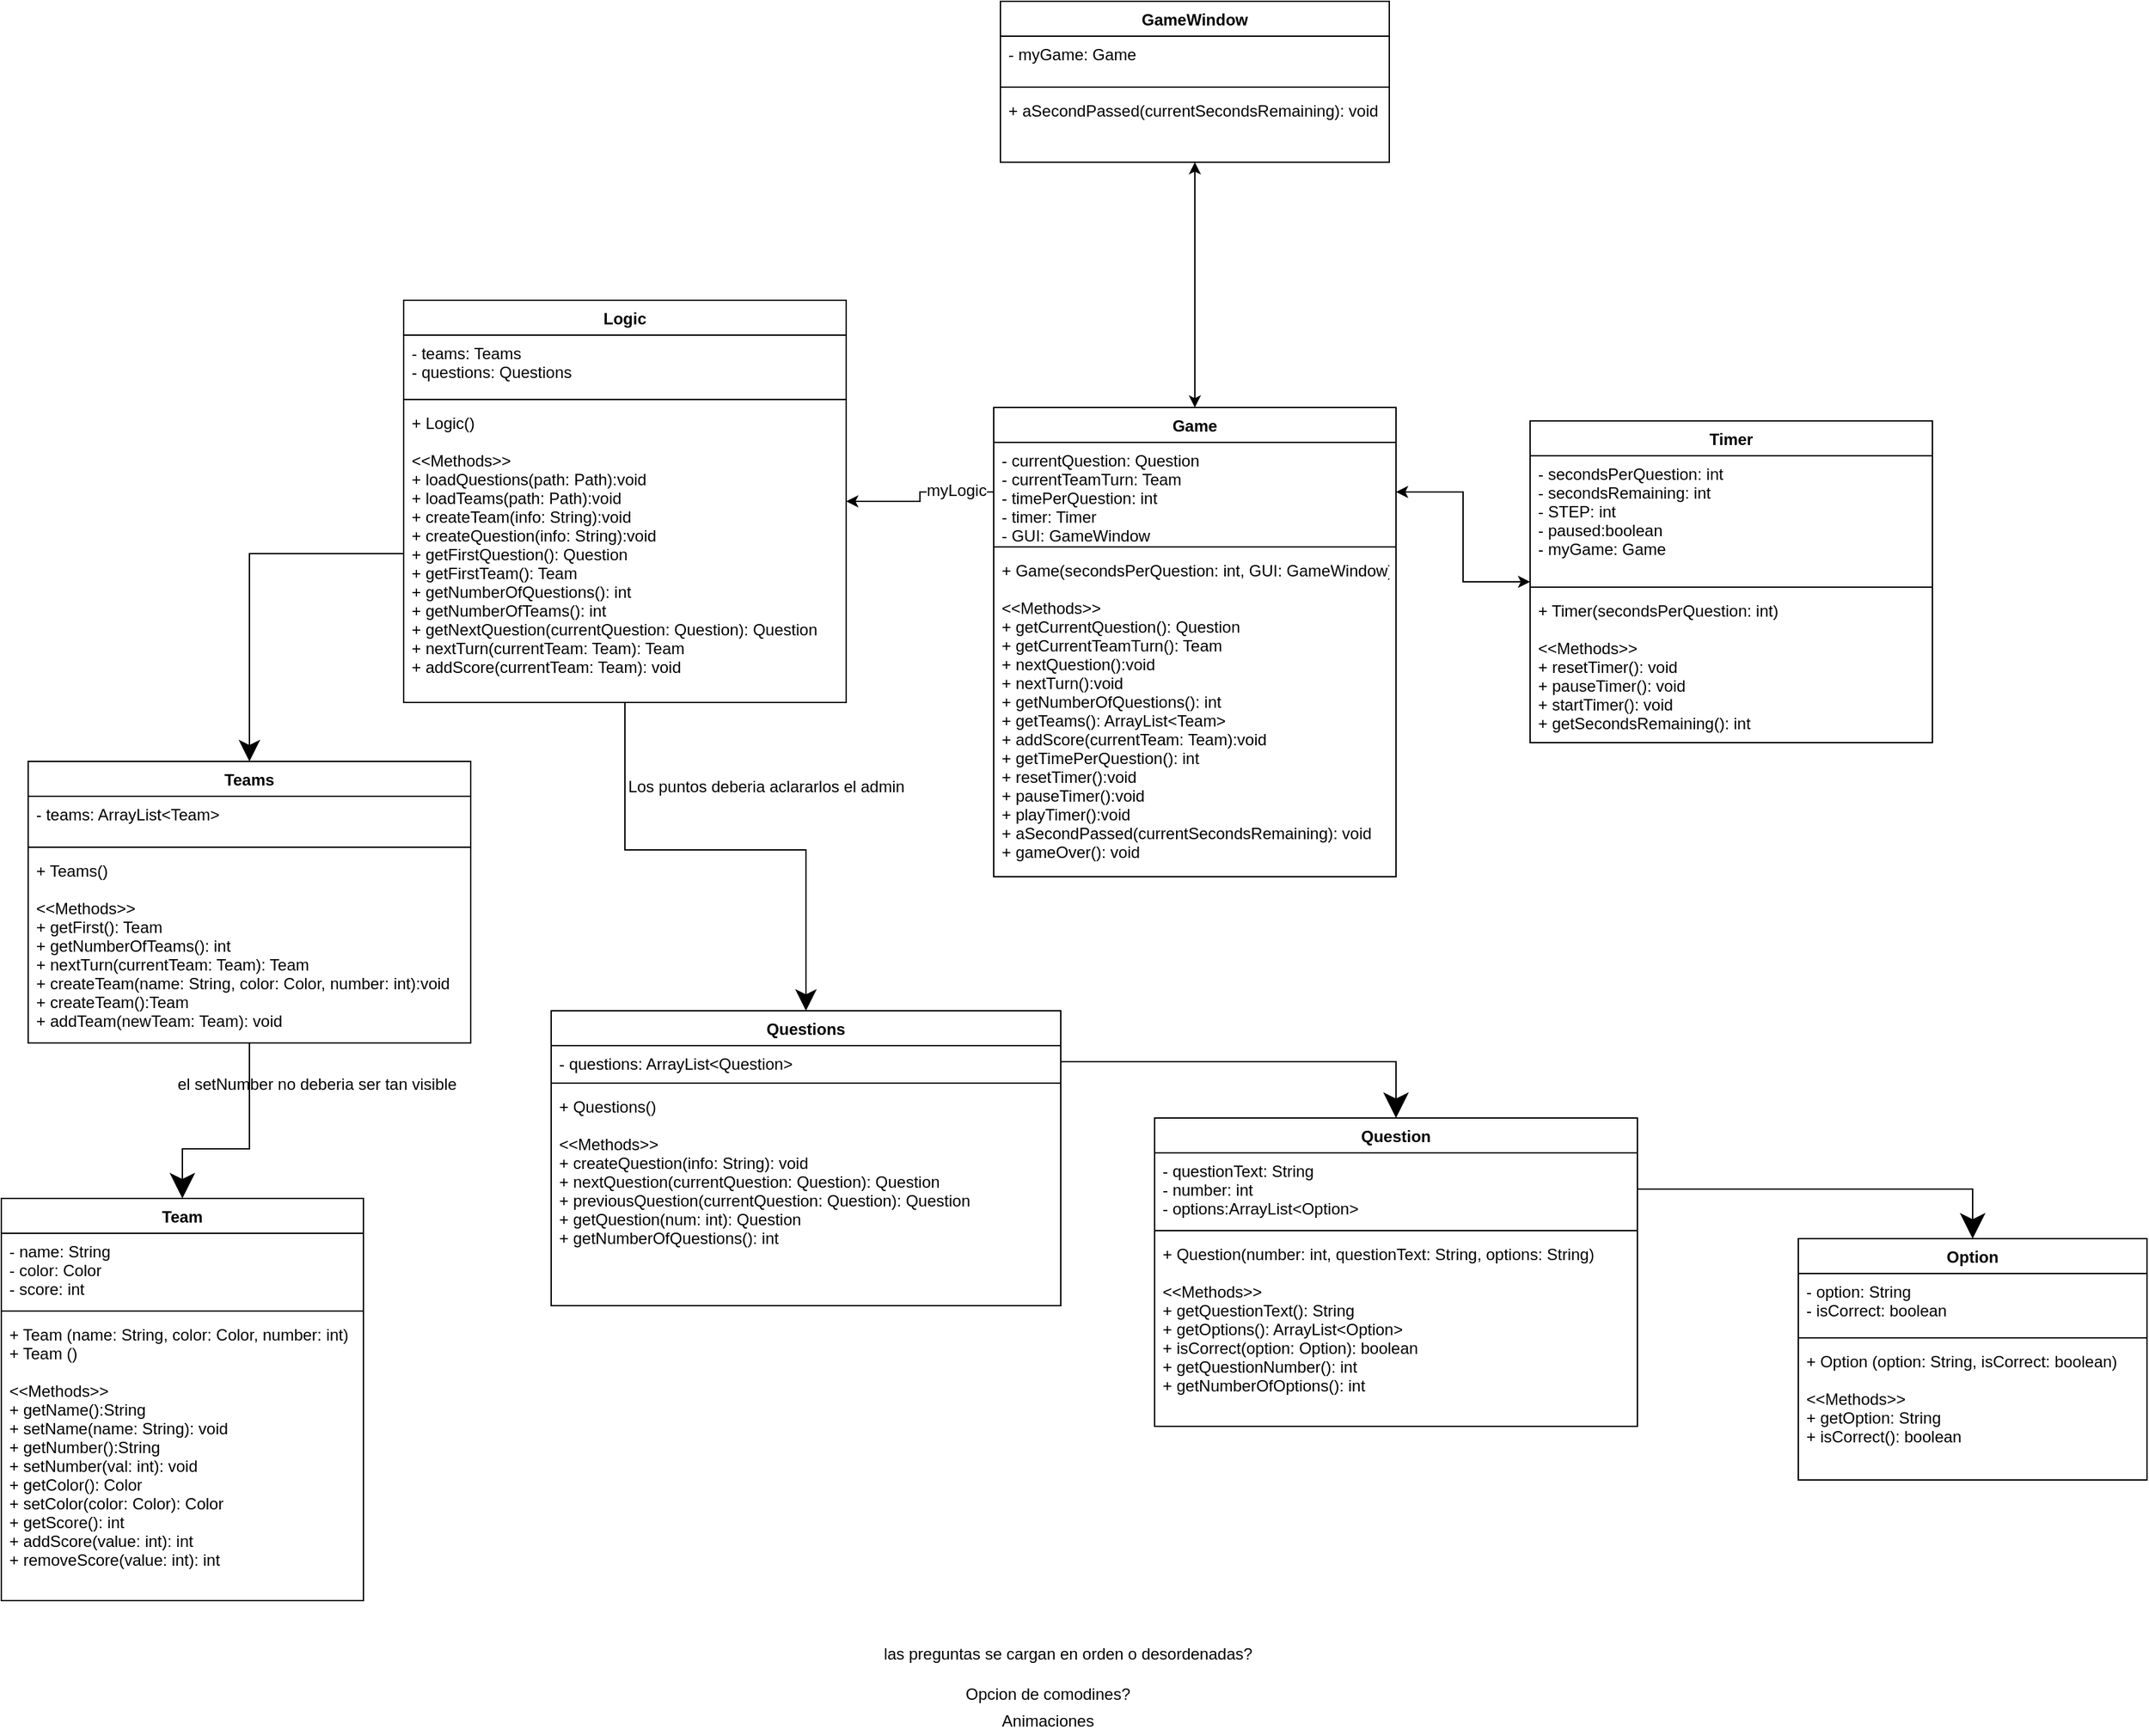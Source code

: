 <mxfile version="24.7.17">
  <diagram id="FwtAqstlGJLzPDIk4_ct" name="Página-1">
    <mxGraphModel dx="880" dy="1359" grid="1" gridSize="10" guides="1" tooltips="1" connect="1" arrows="1" fold="1" page="1" pageScale="1" pageWidth="1169" pageHeight="827" math="0" shadow="0">
      <root>
        <mxCell id="0" />
        <mxCell id="1" parent="0" />
        <mxCell id="lDsTDzQoy8ywnMKQ3LJ9-1" value="Team" style="swimlane;fontStyle=1;align=center;verticalAlign=top;childLayout=stackLayout;horizontal=1;startSize=26;horizontalStack=0;resizeParent=1;resizeParentMax=0;resizeLast=0;collapsible=1;marginBottom=0;" parent="1" vertex="1">
          <mxGeometry x="60" y="240" width="270" height="300" as="geometry" />
        </mxCell>
        <mxCell id="lDsTDzQoy8ywnMKQ3LJ9-2" value="- name: String&#xa;- color: Color&#xa;- score: int&#xa;" style="text;strokeColor=none;fillColor=none;align=left;verticalAlign=top;spacingLeft=4;spacingRight=4;overflow=hidden;rotatable=0;points=[[0,0.5],[1,0.5]];portConstraint=eastwest;" parent="lDsTDzQoy8ywnMKQ3LJ9-1" vertex="1">
          <mxGeometry y="26" width="270" height="54" as="geometry" />
        </mxCell>
        <mxCell id="lDsTDzQoy8ywnMKQ3LJ9-3" value="" style="line;strokeWidth=1;fillColor=none;align=left;verticalAlign=middle;spacingTop=-1;spacingLeft=3;spacingRight=3;rotatable=0;labelPosition=right;points=[];portConstraint=eastwest;" parent="lDsTDzQoy8ywnMKQ3LJ9-1" vertex="1">
          <mxGeometry y="80" width="270" height="8" as="geometry" />
        </mxCell>
        <mxCell id="lDsTDzQoy8ywnMKQ3LJ9-4" value="+ Team (name: String, color: Color, number: int)&#xa;+ Team ()&#xa;&#xa;&lt;&lt;Methods&gt;&gt;&#xa;+ getName():String&#xa;+ setName(name: String): void&#xa;+ getNumber():String&#xa;+ setNumber(val: int): void&#xa;+ getColor(): Color&#xa;+ setColor(color: Color): Color&#xa;+ getScore(): int&#xa;+ addScore(value: int): int&#xa;+ removeScore(value: int): int" style="text;strokeColor=none;fillColor=none;align=left;verticalAlign=top;spacingLeft=4;spacingRight=4;overflow=hidden;rotatable=0;points=[[0,0.5],[1,0.5]];portConstraint=eastwest;" parent="lDsTDzQoy8ywnMKQ3LJ9-1" vertex="1">
          <mxGeometry y="88" width="270" height="212" as="geometry" />
        </mxCell>
        <mxCell id="lDsTDzQoy8ywnMKQ3LJ9-5" value="Questions" style="swimlane;fontStyle=1;align=center;verticalAlign=top;childLayout=stackLayout;horizontal=1;startSize=26;horizontalStack=0;resizeParent=1;resizeParentMax=0;resizeLast=0;collapsible=1;marginBottom=0;" parent="1" vertex="1">
          <mxGeometry x="470" y="100" width="380" height="220" as="geometry" />
        </mxCell>
        <mxCell id="lDsTDzQoy8ywnMKQ3LJ9-6" value="- questions: ArrayList&lt;Question&gt;" style="text;strokeColor=none;fillColor=none;align=left;verticalAlign=top;spacingLeft=4;spacingRight=4;overflow=hidden;rotatable=0;points=[[0,0.5],[1,0.5]];portConstraint=eastwest;" parent="lDsTDzQoy8ywnMKQ3LJ9-5" vertex="1">
          <mxGeometry y="26" width="380" height="24" as="geometry" />
        </mxCell>
        <mxCell id="lDsTDzQoy8ywnMKQ3LJ9-7" value="" style="line;strokeWidth=1;fillColor=none;align=left;verticalAlign=middle;spacingTop=-1;spacingLeft=3;spacingRight=3;rotatable=0;labelPosition=right;points=[];portConstraint=eastwest;" parent="lDsTDzQoy8ywnMKQ3LJ9-5" vertex="1">
          <mxGeometry y="50" width="380" height="8" as="geometry" />
        </mxCell>
        <mxCell id="lDsTDzQoy8ywnMKQ3LJ9-8" value="+ Questions()&#xa;&#xa;&lt;&lt;Methods&gt;&gt;&#xa;+ createQuestion(info: String): void&#xa;+ nextQuestion(currentQuestion: Question): Question&#xa;+ previousQuestion(currentQuestion: Question): Question&#xa;+ getQuestion(num: int): Question&#xa;+ getNumberOfQuestions(): int&#xa;" style="text;strokeColor=none;fillColor=none;align=left;verticalAlign=top;spacingLeft=4;spacingRight=4;overflow=hidden;rotatable=0;points=[[0,0.5],[1,0.5]];portConstraint=eastwest;" parent="lDsTDzQoy8ywnMKQ3LJ9-5" vertex="1">
          <mxGeometry y="58" width="380" height="162" as="geometry" />
        </mxCell>
        <mxCell id="lDsTDzQoy8ywnMKQ3LJ9-33" style="edgeStyle=orthogonalEdgeStyle;rounded=0;orthogonalLoop=1;jettySize=auto;html=1;entryX=0.5;entryY=0;entryDx=0;entryDy=0;endArrow=classic;endFill=1;endSize=13;" parent="1" source="lDsTDzQoy8ywnMKQ3LJ9-9" target="lDsTDzQoy8ywnMKQ3LJ9-5" edge="1">
          <mxGeometry relative="1" as="geometry" />
        </mxCell>
        <mxCell id="lDsTDzQoy8ywnMKQ3LJ9-9" value="Logic" style="swimlane;fontStyle=1;align=center;verticalAlign=top;childLayout=stackLayout;horizontal=1;startSize=26;horizontalStack=0;resizeParent=1;resizeParentMax=0;resizeLast=0;collapsible=1;marginBottom=0;" parent="1" vertex="1">
          <mxGeometry x="360" y="-430" width="330" height="300" as="geometry" />
        </mxCell>
        <mxCell id="lDsTDzQoy8ywnMKQ3LJ9-10" value="- teams: Teams&#xa;- questions: Questions&#xa;" style="text;strokeColor=none;fillColor=none;align=left;verticalAlign=top;spacingLeft=4;spacingRight=4;overflow=hidden;rotatable=0;points=[[0,0.5],[1,0.5]];portConstraint=eastwest;" parent="lDsTDzQoy8ywnMKQ3LJ9-9" vertex="1">
          <mxGeometry y="26" width="330" height="44" as="geometry" />
        </mxCell>
        <mxCell id="lDsTDzQoy8ywnMKQ3LJ9-11" value="" style="line;strokeWidth=1;fillColor=none;align=left;verticalAlign=middle;spacingTop=-1;spacingLeft=3;spacingRight=3;rotatable=0;labelPosition=right;points=[];portConstraint=eastwest;" parent="lDsTDzQoy8ywnMKQ3LJ9-9" vertex="1">
          <mxGeometry y="70" width="330" height="8" as="geometry" />
        </mxCell>
        <mxCell id="lDsTDzQoy8ywnMKQ3LJ9-12" value="+ Logic()&#xa;&#xa;&lt;&lt;Methods&gt;&gt;&#xa;+ loadQuestions(path: Path):void&#xa;+ loadTeams(path: Path):void&#xa;+ createTeam(info: String):void&#xa;+ createQuestion(info: String):void&#xa;+ getFirstQuestion(): Question&#xa;+ getFirstTeam(): Team&#xa;+ getNumberOfQuestions(): int&#xa;+ getNumberOfTeams(): int&#xa;+ getNextQuestion(currentQuestion: Question): Question&#xa;+ nextTurn(currentTeam: Team): Team&#xa;+ addScore(currentTeam: Team): void&#xa;" style="text;strokeColor=none;fillColor=none;align=left;verticalAlign=top;spacingLeft=4;spacingRight=4;overflow=hidden;rotatable=0;points=[[0,0.5],[1,0.5]];portConstraint=eastwest;" parent="lDsTDzQoy8ywnMKQ3LJ9-9" vertex="1">
          <mxGeometry y="78" width="330" height="222" as="geometry" />
        </mxCell>
        <mxCell id="lDsTDzQoy8ywnMKQ3LJ9-17" style="edgeStyle=orthogonalEdgeStyle;rounded=0;orthogonalLoop=1;jettySize=auto;html=1;exitX=0.5;exitY=0;exitDx=0;exitDy=0;entryX=1;entryY=0.5;entryDx=0;entryDy=0;endArrow=none;endFill=0;endSize=16;startArrow=classic;startFill=1;startSize=16;" parent="1" source="lDsTDzQoy8ywnMKQ3LJ9-13" target="lDsTDzQoy8ywnMKQ3LJ9-6" edge="1">
          <mxGeometry relative="1" as="geometry" />
        </mxCell>
        <mxCell id="lDsTDzQoy8ywnMKQ3LJ9-13" value="Question" style="swimlane;fontStyle=1;align=center;verticalAlign=top;childLayout=stackLayout;horizontal=1;startSize=26;horizontalStack=0;resizeParent=1;resizeParentMax=0;resizeLast=0;collapsible=1;marginBottom=0;" parent="1" vertex="1">
          <mxGeometry x="920" y="180" width="360" height="230" as="geometry" />
        </mxCell>
        <mxCell id="lDsTDzQoy8ywnMKQ3LJ9-14" value="- questionText: String&#xa;- number: int&#xa;- options:ArrayList&lt;Option&gt;" style="text;strokeColor=none;fillColor=none;align=left;verticalAlign=top;spacingLeft=4;spacingRight=4;overflow=hidden;rotatable=0;points=[[0,0.5],[1,0.5]];portConstraint=eastwest;" parent="lDsTDzQoy8ywnMKQ3LJ9-13" vertex="1">
          <mxGeometry y="26" width="360" height="54" as="geometry" />
        </mxCell>
        <mxCell id="lDsTDzQoy8ywnMKQ3LJ9-15" value="" style="line;strokeWidth=1;fillColor=none;align=left;verticalAlign=middle;spacingTop=-1;spacingLeft=3;spacingRight=3;rotatable=0;labelPosition=right;points=[];portConstraint=eastwest;" parent="lDsTDzQoy8ywnMKQ3LJ9-13" vertex="1">
          <mxGeometry y="80" width="360" height="8" as="geometry" />
        </mxCell>
        <mxCell id="lDsTDzQoy8ywnMKQ3LJ9-16" value="+ Question(number: int, questionText: String, options: String)&#xa;&#xa;&lt;&lt;Methods&gt;&gt;&#xa;+ getQuestionText(): String&#xa;+ getOptions(): ArrayList&lt;Option&gt;&#xa;+ isCorrect(option: Option): boolean&#xa;+ getQuestionNumber(): int&#xa;+ getNumberOfOptions(): int" style="text;strokeColor=none;fillColor=none;align=left;verticalAlign=top;spacingLeft=4;spacingRight=4;overflow=hidden;rotatable=0;points=[[0,0.5],[1,0.5]];portConstraint=eastwest;" parent="lDsTDzQoy8ywnMKQ3LJ9-13" vertex="1">
          <mxGeometry y="88" width="360" height="142" as="geometry" />
        </mxCell>
        <mxCell id="lDsTDzQoy8ywnMKQ3LJ9-18" value="las preguntas se cargan en orden o desordenadas?" style="text;html=1;align=center;verticalAlign=middle;resizable=0;points=[];autosize=1;strokeColor=none;fillColor=none;" parent="1" vertex="1">
          <mxGeometry x="710" y="570" width="290" height="20" as="geometry" />
        </mxCell>
        <mxCell id="lDsTDzQoy8ywnMKQ3LJ9-19" value="Opcion de comodines?" style="text;html=1;align=center;verticalAlign=middle;resizable=0;points=[];autosize=1;strokeColor=none;fillColor=none;" parent="1" vertex="1">
          <mxGeometry x="770" y="600" width="140" height="20" as="geometry" />
        </mxCell>
        <mxCell id="lDsTDzQoy8ywnMKQ3LJ9-20" value="Animaciones" style="text;html=1;align=center;verticalAlign=middle;resizable=0;points=[];autosize=1;strokeColor=none;fillColor=none;" parent="1" vertex="1">
          <mxGeometry x="800" y="620" width="80" height="20" as="geometry" />
        </mxCell>
        <mxCell id="lDsTDzQoy8ywnMKQ3LJ9-26" style="edgeStyle=orthogonalEdgeStyle;rounded=0;orthogonalLoop=1;jettySize=auto;html=1;exitX=0.5;exitY=0;exitDx=0;exitDy=0;entryX=1;entryY=0.5;entryDx=0;entryDy=0;endArrow=none;endFill=0;endSize=16;startArrow=classic;startFill=1;startSize=16;" parent="1" source="lDsTDzQoy8ywnMKQ3LJ9-21" target="lDsTDzQoy8ywnMKQ3LJ9-14" edge="1">
          <mxGeometry relative="1" as="geometry" />
        </mxCell>
        <mxCell id="lDsTDzQoy8ywnMKQ3LJ9-21" value="Option" style="swimlane;fontStyle=1;align=center;verticalAlign=top;childLayout=stackLayout;horizontal=1;startSize=26;horizontalStack=0;resizeParent=1;resizeParentMax=0;resizeLast=0;collapsible=1;marginBottom=0;" parent="1" vertex="1">
          <mxGeometry x="1400" y="270" width="260" height="180" as="geometry" />
        </mxCell>
        <mxCell id="lDsTDzQoy8ywnMKQ3LJ9-22" value="- option: String&#xa;- isCorrect: boolean" style="text;strokeColor=none;fillColor=none;align=left;verticalAlign=top;spacingLeft=4;spacingRight=4;overflow=hidden;rotatable=0;points=[[0,0.5],[1,0.5]];portConstraint=eastwest;" parent="lDsTDzQoy8ywnMKQ3LJ9-21" vertex="1">
          <mxGeometry y="26" width="260" height="44" as="geometry" />
        </mxCell>
        <mxCell id="lDsTDzQoy8ywnMKQ3LJ9-23" value="" style="line;strokeWidth=1;fillColor=none;align=left;verticalAlign=middle;spacingTop=-1;spacingLeft=3;spacingRight=3;rotatable=0;labelPosition=right;points=[];portConstraint=eastwest;" parent="lDsTDzQoy8ywnMKQ3LJ9-21" vertex="1">
          <mxGeometry y="70" width="260" height="8" as="geometry" />
        </mxCell>
        <mxCell id="lDsTDzQoy8ywnMKQ3LJ9-24" value="+ Option (option: String, isCorrect: boolean)&#xa;&#xa;&lt;&lt;Methods&gt;&gt;&#xa;+ getOption: String&#xa;+ isCorrect(): boolean" style="text;strokeColor=none;fillColor=none;align=left;verticalAlign=top;spacingLeft=4;spacingRight=4;overflow=hidden;rotatable=0;points=[[0,0.5],[1,0.5]];portConstraint=eastwest;" parent="lDsTDzQoy8ywnMKQ3LJ9-21" vertex="1">
          <mxGeometry y="78" width="260" height="102" as="geometry" />
        </mxCell>
        <mxCell id="lDsTDzQoy8ywnMKQ3LJ9-34" style="edgeStyle=orthogonalEdgeStyle;rounded=0;orthogonalLoop=1;jettySize=auto;html=1;endArrow=classic;endFill=1;endSize=13;entryX=0.5;entryY=0;entryDx=0;entryDy=0;" parent="1" source="lDsTDzQoy8ywnMKQ3LJ9-12" target="lDsTDzQoy8ywnMKQ3LJ9-46" edge="1">
          <mxGeometry relative="1" as="geometry">
            <mxPoint x="320" y="-56" as="targetPoint" />
          </mxGeometry>
        </mxCell>
        <mxCell id="lDsTDzQoy8ywnMKQ3LJ9-46" value="Teams" style="swimlane;fontStyle=1;align=center;verticalAlign=top;childLayout=stackLayout;horizontal=1;startSize=26;horizontalStack=0;resizeParent=1;resizeParentMax=0;resizeLast=0;collapsible=1;marginBottom=0;fontSize=12;" parent="1" vertex="1">
          <mxGeometry x="80" y="-86" width="330" height="210" as="geometry" />
        </mxCell>
        <mxCell id="lDsTDzQoy8ywnMKQ3LJ9-47" value="- teams: ArrayList&lt;Team&gt;" style="text;strokeColor=none;fillColor=none;align=left;verticalAlign=top;spacingLeft=4;spacingRight=4;overflow=hidden;rotatable=0;points=[[0,0.5],[1,0.5]];portConstraint=eastwest;fontSize=12;" parent="lDsTDzQoy8ywnMKQ3LJ9-46" vertex="1">
          <mxGeometry y="26" width="330" height="34" as="geometry" />
        </mxCell>
        <mxCell id="lDsTDzQoy8ywnMKQ3LJ9-48" value="" style="line;strokeWidth=1;fillColor=none;align=left;verticalAlign=middle;spacingTop=-1;spacingLeft=3;spacingRight=3;rotatable=0;labelPosition=right;points=[];portConstraint=eastwest;fontSize=12;" parent="lDsTDzQoy8ywnMKQ3LJ9-46" vertex="1">
          <mxGeometry y="60" width="330" height="8" as="geometry" />
        </mxCell>
        <mxCell id="lDsTDzQoy8ywnMKQ3LJ9-49" value="+ Teams()&#xa;&#xa;&lt;&lt;Methods&gt;&gt;&#xa;+ getFirst(): Team&#xa;+ getNumberOfTeams(): int&#xa;+ nextTurn(currentTeam: Team): Team&#xa;+ createTeam(name: String, color: Color, number: int):void&#xa;+ createTeam():Team&#xa;+ addTeam(newTeam: Team): void" style="text;strokeColor=none;fillColor=none;align=left;verticalAlign=top;spacingLeft=4;spacingRight=4;overflow=hidden;rotatable=0;points=[[0,0.5],[1,0.5]];portConstraint=eastwest;fontSize=12;" parent="lDsTDzQoy8ywnMKQ3LJ9-46" vertex="1">
          <mxGeometry y="68" width="330" height="142" as="geometry" />
        </mxCell>
        <mxCell id="lDsTDzQoy8ywnMKQ3LJ9-50" style="edgeStyle=orthogonalEdgeStyle;rounded=0;orthogonalLoop=1;jettySize=auto;html=1;endArrow=classic;endFill=1;endSize=16;" parent="1" source="lDsTDzQoy8ywnMKQ3LJ9-46" target="lDsTDzQoy8ywnMKQ3LJ9-1" edge="1">
          <mxGeometry relative="1" as="geometry">
            <mxPoint x="-120" y="160" as="sourcePoint" />
            <mxPoint x="50" y="-30" as="targetPoint" />
            <Array as="points">
              <mxPoint x="245" y="203" />
              <mxPoint x="195" y="203" />
            </Array>
          </mxGeometry>
        </mxCell>
        <mxCell id="kzlxY2iAVWax1NrNcSn_-1" value="Game" style="swimlane;fontStyle=1;align=center;verticalAlign=top;childLayout=stackLayout;horizontal=1;startSize=26;horizontalStack=0;resizeParent=1;resizeParentMax=0;resizeLast=0;collapsible=1;marginBottom=0;" parent="1" vertex="1">
          <mxGeometry x="800" y="-350" width="300" height="350" as="geometry" />
        </mxCell>
        <mxCell id="kzlxY2iAVWax1NrNcSn_-2" value="- currentQuestion: Question&#xa;- currentTeamTurn: Team&#xa;- timePerQuestion: int&#xa;- timer: Timer&#xa;- GUI: GameWindow&#xa;" style="text;strokeColor=none;fillColor=none;align=left;verticalAlign=top;spacingLeft=4;spacingRight=4;overflow=hidden;rotatable=0;points=[[0,0.5],[1,0.5]];portConstraint=eastwest;" parent="kzlxY2iAVWax1NrNcSn_-1" vertex="1">
          <mxGeometry y="26" width="300" height="74" as="geometry" />
        </mxCell>
        <mxCell id="kzlxY2iAVWax1NrNcSn_-3" value="" style="line;strokeWidth=1;fillColor=none;align=left;verticalAlign=middle;spacingTop=-1;spacingLeft=3;spacingRight=3;rotatable=0;labelPosition=right;points=[];portConstraint=eastwest;" parent="kzlxY2iAVWax1NrNcSn_-1" vertex="1">
          <mxGeometry y="100" width="300" height="8" as="geometry" />
        </mxCell>
        <mxCell id="kzlxY2iAVWax1NrNcSn_-4" value="+ Game(secondsPerQuestion: int, GUI: GameWindow)&#xa;&#xa;&lt;&lt;Methods&gt;&gt;&#xa;+ getCurrentQuestion(): Question&#xa;+ getCurrentTeamTurn(): Team&#xa;+ nextQuestion():void&#xa;+ nextTurn():void&#xa;+ getNumberOfQuestions(): int&#xa;+ getTeams(): ArrayList&lt;Team&gt;&#xa;+ addScore(currentTeam: Team):void&#xa;+ getTimePerQuestion(): int&#xa;+ resetTimer():void&#xa;+ pauseTimer():void&#xa;+ playTimer():void&#xa;+ aSecondPassed(currentSecondsRemaining): void&#xa;+ gameOver(): void&#xa;&#xa;" style="text;strokeColor=none;fillColor=none;align=left;verticalAlign=top;spacingLeft=4;spacingRight=4;overflow=hidden;rotatable=0;points=[[0,0.5],[1,0.5]];portConstraint=eastwest;" parent="kzlxY2iAVWax1NrNcSn_-1" vertex="1">
          <mxGeometry y="108" width="300" height="242" as="geometry" />
        </mxCell>
        <mxCell id="kzlxY2iAVWax1NrNcSn_-10" style="edgeStyle=orthogonalEdgeStyle;rounded=0;orthogonalLoop=1;jettySize=auto;html=1;entryX=0.5;entryY=0;entryDx=0;entryDy=0;startArrow=classic;startFill=1;" parent="1" source="kzlxY2iAVWax1NrNcSn_-5" target="kzlxY2iAVWax1NrNcSn_-1" edge="1">
          <mxGeometry relative="1" as="geometry" />
        </mxCell>
        <mxCell id="kzlxY2iAVWax1NrNcSn_-5" value="GameWindow" style="swimlane;fontStyle=1;align=center;verticalAlign=top;childLayout=stackLayout;horizontal=1;startSize=26;horizontalStack=0;resizeParent=1;resizeParentMax=0;resizeLast=0;collapsible=1;marginBottom=0;" parent="1" vertex="1">
          <mxGeometry x="805" y="-653" width="290" height="120" as="geometry" />
        </mxCell>
        <mxCell id="kzlxY2iAVWax1NrNcSn_-6" value="- myGame: Game" style="text;strokeColor=none;fillColor=none;align=left;verticalAlign=top;spacingLeft=4;spacingRight=4;overflow=hidden;rotatable=0;points=[[0,0.5],[1,0.5]];portConstraint=eastwest;" parent="kzlxY2iAVWax1NrNcSn_-5" vertex="1">
          <mxGeometry y="26" width="290" height="34" as="geometry" />
        </mxCell>
        <mxCell id="kzlxY2iAVWax1NrNcSn_-7" value="" style="line;strokeWidth=1;fillColor=none;align=left;verticalAlign=middle;spacingTop=-1;spacingLeft=3;spacingRight=3;rotatable=0;labelPosition=right;points=[];portConstraint=eastwest;" parent="kzlxY2iAVWax1NrNcSn_-5" vertex="1">
          <mxGeometry y="60" width="290" height="8" as="geometry" />
        </mxCell>
        <mxCell id="kzlxY2iAVWax1NrNcSn_-8" value="+ aSecondPassed(currentSecondsRemaining): void" style="text;strokeColor=none;fillColor=none;align=left;verticalAlign=top;spacingLeft=4;spacingRight=4;overflow=hidden;rotatable=0;points=[[0,0.5],[1,0.5]];portConstraint=eastwest;" parent="kzlxY2iAVWax1NrNcSn_-5" vertex="1">
          <mxGeometry y="68" width="290" height="52" as="geometry" />
        </mxCell>
        <mxCell id="kzlxY2iAVWax1NrNcSn_-9" style="edgeStyle=orthogonalEdgeStyle;rounded=0;orthogonalLoop=1;jettySize=auto;html=1;" parent="1" source="kzlxY2iAVWax1NrNcSn_-2" target="lDsTDzQoy8ywnMKQ3LJ9-9" edge="1">
          <mxGeometry relative="1" as="geometry" />
        </mxCell>
        <mxCell id="e-KBzt0Ctq4Q1oURMd0E-2" value="myLogic" style="edgeLabel;html=1;align=center;verticalAlign=middle;resizable=0;points=[];fontSize=12;" parent="kzlxY2iAVWax1NrNcSn_-9" vertex="1" connectable="0">
          <mxGeometry x="-0.516" y="-1" relative="1" as="geometry">
            <mxPoint as="offset" />
          </mxGeometry>
        </mxCell>
        <mxCell id="PJxc2WbRxxtJR8RLB2in-1" value="el setNumber no deberia ser tan visible" style="text;html=1;align=center;verticalAlign=middle;resizable=0;points=[];autosize=1;strokeColor=none;fillColor=none;" parent="1" vertex="1">
          <mxGeometry x="180" y="140" width="230" height="30" as="geometry" />
        </mxCell>
        <mxCell id="PJxc2WbRxxtJR8RLB2in-3" value="Los puntos deberia aclararlos el admin" style="text;html=1;align=center;verticalAlign=middle;resizable=0;points=[];autosize=1;strokeColor=none;fillColor=none;" parent="1" vertex="1">
          <mxGeometry x="515" y="-82" width="230" height="30" as="geometry" />
        </mxCell>
        <mxCell id="8EkhU6U_UCSZ_JB3Q27J-1" value="Timer" style="swimlane;fontStyle=1;align=center;verticalAlign=top;childLayout=stackLayout;horizontal=1;startSize=26;horizontalStack=0;resizeParent=1;resizeParentMax=0;resizeLast=0;collapsible=1;marginBottom=0;" parent="1" vertex="1">
          <mxGeometry x="1200" y="-340" width="300" height="240" as="geometry" />
        </mxCell>
        <mxCell id="8EkhU6U_UCSZ_JB3Q27J-2" value="- secondsPerQuestion: int&#xa;- secondsRemaining: int&#xa;- STEP: int&#xa;- paused:boolean&#xa;- myGame: Game" style="text;strokeColor=none;fillColor=none;align=left;verticalAlign=top;spacingLeft=4;spacingRight=4;overflow=hidden;rotatable=0;points=[[0,0.5],[1,0.5]];portConstraint=eastwest;" parent="8EkhU6U_UCSZ_JB3Q27J-1" vertex="1">
          <mxGeometry y="26" width="300" height="94" as="geometry" />
        </mxCell>
        <mxCell id="8EkhU6U_UCSZ_JB3Q27J-3" value="" style="line;strokeWidth=1;fillColor=none;align=left;verticalAlign=middle;spacingTop=-1;spacingLeft=3;spacingRight=3;rotatable=0;labelPosition=right;points=[];portConstraint=eastwest;" parent="8EkhU6U_UCSZ_JB3Q27J-1" vertex="1">
          <mxGeometry y="120" width="300" height="8" as="geometry" />
        </mxCell>
        <mxCell id="8EkhU6U_UCSZ_JB3Q27J-4" value="+ Timer(secondsPerQuestion: int)&#xa;&#xa;&lt;&lt;Methods&gt;&gt;&#xa;+ resetTimer(): void&#xa;+ pauseTimer(): void&#xa;+ startTimer(): void&#xa;+ getSecondsRemaining(): int&#xa;&#xa;&#xa;" style="text;strokeColor=none;fillColor=none;align=left;verticalAlign=top;spacingLeft=4;spacingRight=4;overflow=hidden;rotatable=0;points=[[0,0.5],[1,0.5]];portConstraint=eastwest;" parent="8EkhU6U_UCSZ_JB3Q27J-1" vertex="1">
          <mxGeometry y="128" width="300" height="112" as="geometry" />
        </mxCell>
        <mxCell id="8EkhU6U_UCSZ_JB3Q27J-5" style="edgeStyle=orthogonalEdgeStyle;rounded=0;orthogonalLoop=1;jettySize=auto;html=1;startArrow=classic;startFill=1;" parent="1" source="kzlxY2iAVWax1NrNcSn_-2" target="8EkhU6U_UCSZ_JB3Q27J-1" edge="1">
          <mxGeometry relative="1" as="geometry" />
        </mxCell>
      </root>
    </mxGraphModel>
  </diagram>
</mxfile>
